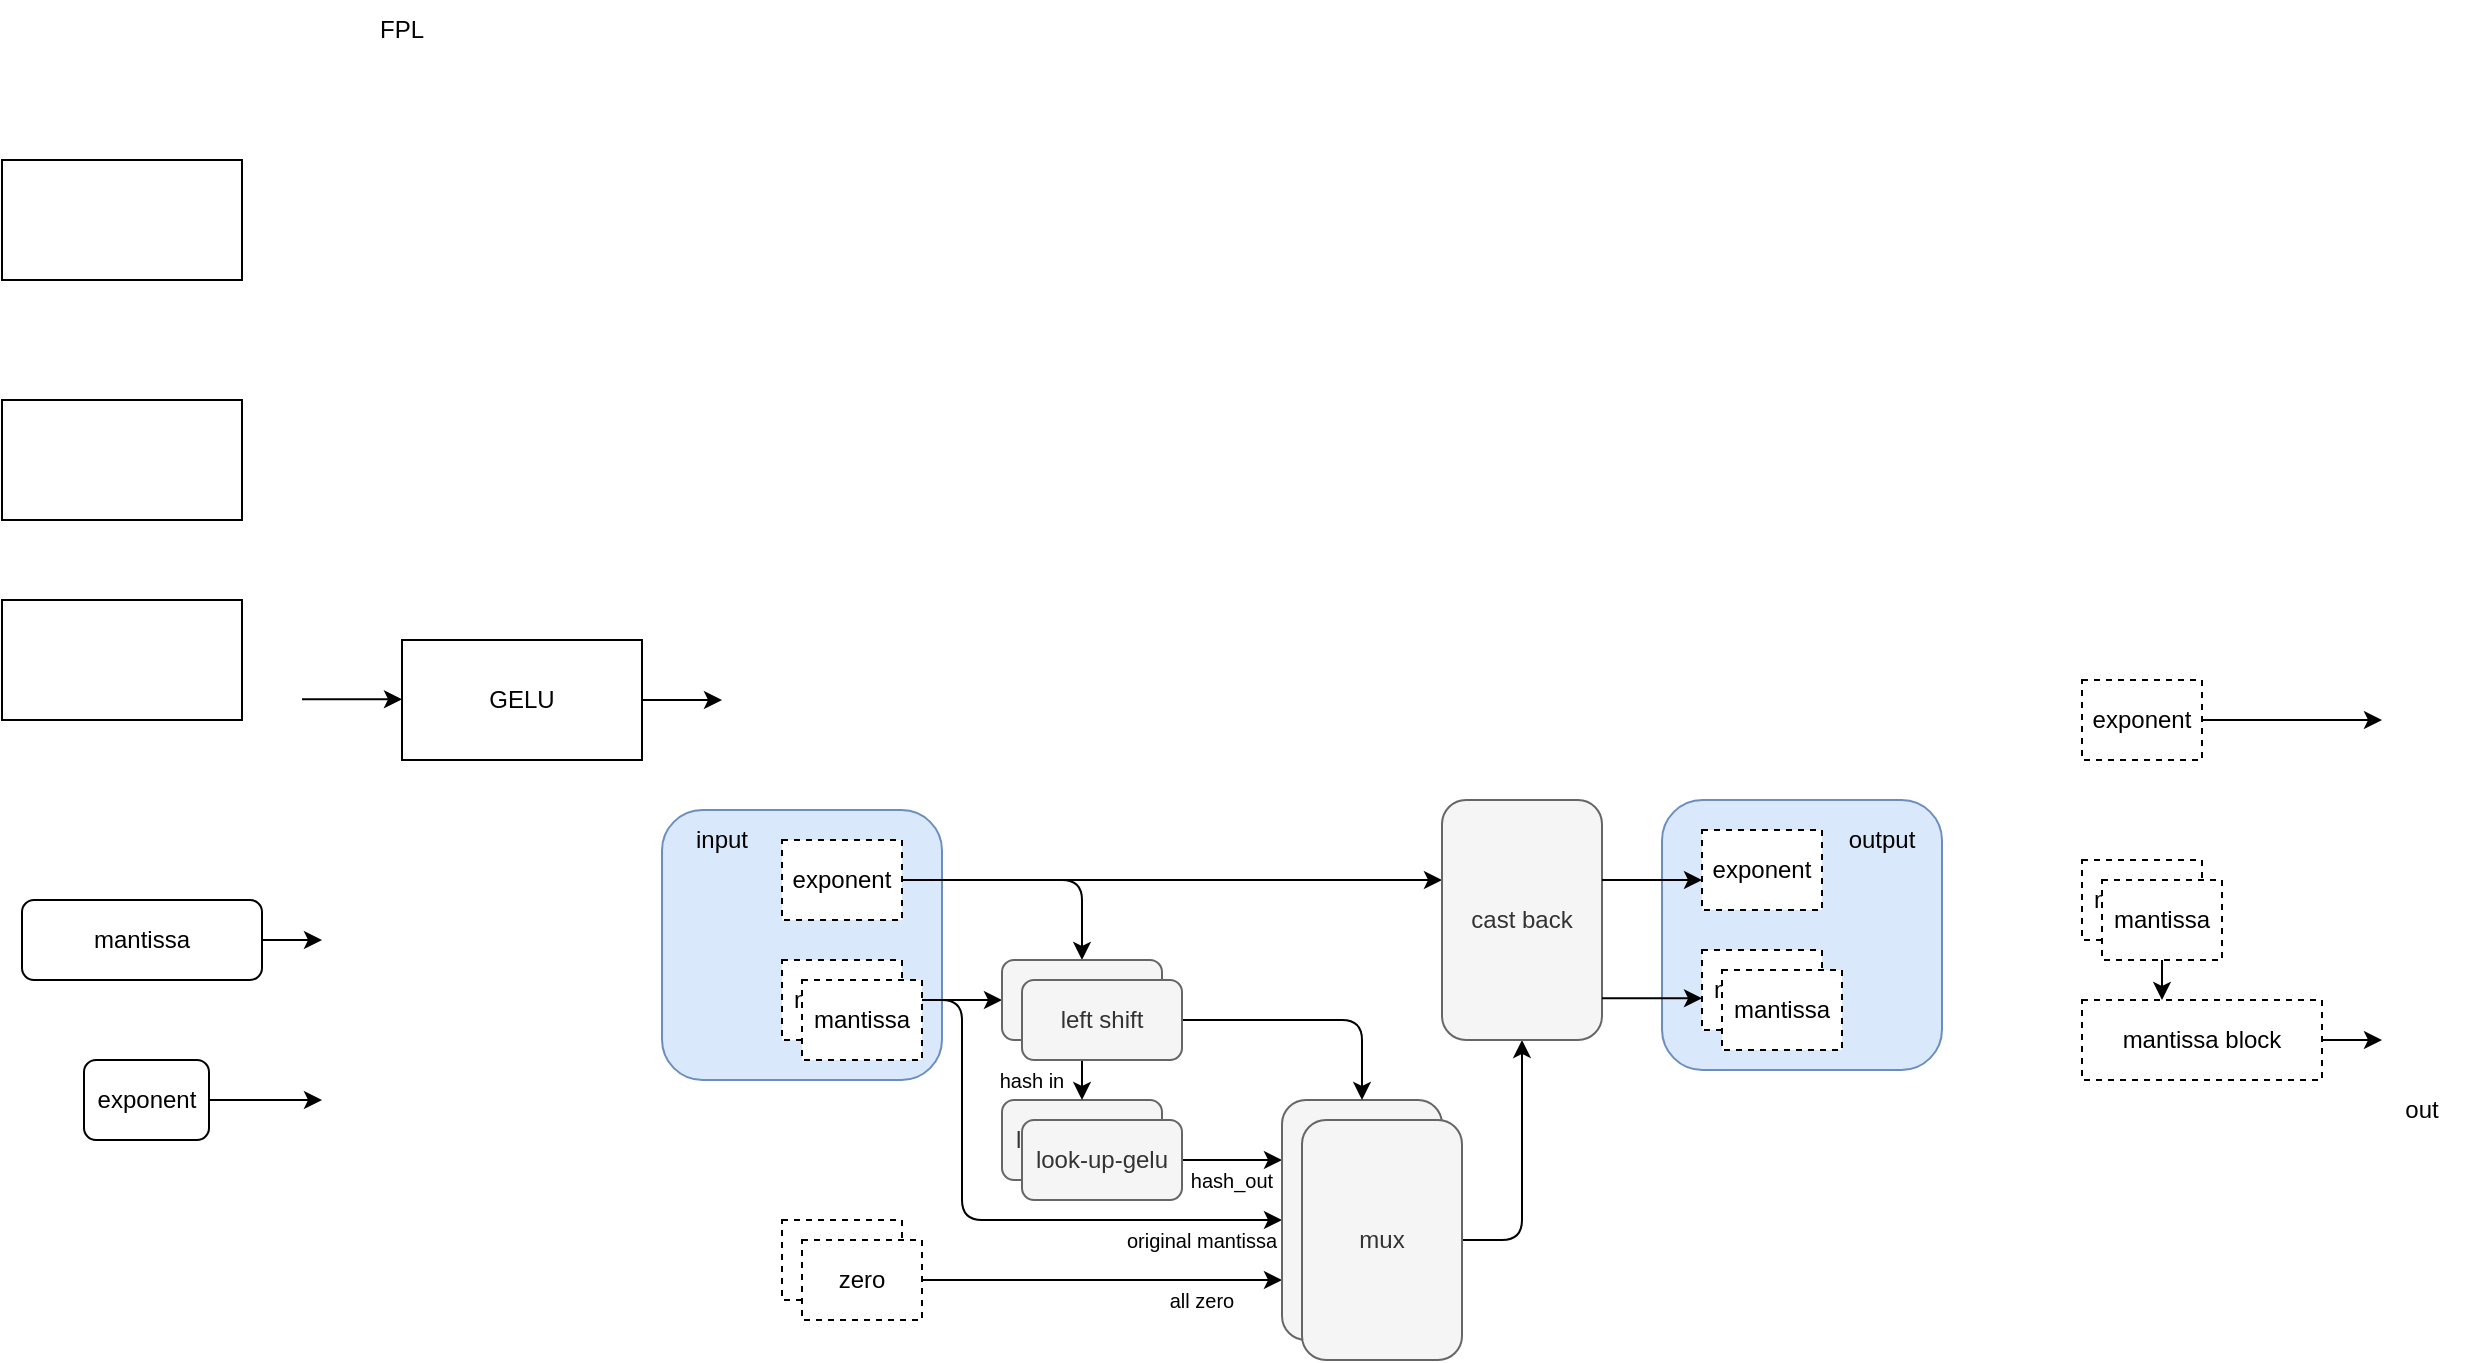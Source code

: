 <mxfile>
    <diagram id="QoES3P1-Cr2JaXmbldnu" name="Page-1">
        <mxGraphModel dx="1292" dy="682" grid="1" gridSize="10" guides="1" tooltips="1" connect="1" arrows="1" fold="1" page="1" pageScale="1" pageWidth="827" pageHeight="1169" math="0" shadow="0">
            <root>
                <mxCell id="0"/>
                <mxCell id="1" parent="0"/>
                <mxCell id="99" value="" style="rounded=1;whiteSpace=wrap;html=1;fillColor=#dae8fc;strokeColor=#6c8ebf;" parent="1" vertex="1">
                    <mxGeometry x="990" y="520" width="140" height="135" as="geometry"/>
                </mxCell>
                <mxCell id="96" value="" style="rounded=1;whiteSpace=wrap;html=1;fillColor=#dae8fc;strokeColor=#6c8ebf;" parent="1" vertex="1">
                    <mxGeometry x="490" y="525" width="140" height="135" as="geometry"/>
                </mxCell>
                <mxCell id="2" value="" style="rounded=0;whiteSpace=wrap;html=1;" parent="1" vertex="1">
                    <mxGeometry x="160" y="200" width="120" height="60" as="geometry"/>
                </mxCell>
                <mxCell id="3" value="" style="rounded=0;whiteSpace=wrap;html=1;" parent="1" vertex="1">
                    <mxGeometry x="160" y="320" width="120" height="60" as="geometry"/>
                </mxCell>
                <mxCell id="4" value="" style="rounded=0;whiteSpace=wrap;html=1;" parent="1" vertex="1">
                    <mxGeometry x="160" y="420" width="120" height="60" as="geometry"/>
                </mxCell>
                <mxCell id="12" style="edgeStyle=none;html=1;" parent="1" source="5" edge="1">
                    <mxGeometry relative="1" as="geometry">
                        <mxPoint x="520" y="470.0" as="targetPoint"/>
                    </mxGeometry>
                </mxCell>
                <mxCell id="5" value="GELU" style="rounded=0;whiteSpace=wrap;html=1;" parent="1" vertex="1">
                    <mxGeometry x="360" y="440" width="120" height="60" as="geometry"/>
                </mxCell>
                <mxCell id="9" value="FPL" style="text;strokeColor=none;align=center;fillColor=none;html=1;verticalAlign=middle;whiteSpace=wrap;rounded=0;" parent="1" vertex="1">
                    <mxGeometry x="330" y="120" width="60" height="30" as="geometry"/>
                </mxCell>
                <mxCell id="11" style="edgeStyle=none;html=1;" parent="1" edge="1">
                    <mxGeometry relative="1" as="geometry">
                        <mxPoint x="360" y="469.66" as="targetPoint"/>
                        <mxPoint x="310" y="469.66" as="sourcePoint"/>
                    </mxGeometry>
                </mxCell>
                <mxCell id="19" style="edgeStyle=none;html=1;" parent="1" source="16" edge="1">
                    <mxGeometry relative="1" as="geometry">
                        <mxPoint x="320" y="590.0" as="targetPoint"/>
                    </mxGeometry>
                </mxCell>
                <mxCell id="16" value="mantissa" style="rounded=1;whiteSpace=wrap;html=1;" parent="1" vertex="1">
                    <mxGeometry x="170" y="570" width="120" height="40" as="geometry"/>
                </mxCell>
                <mxCell id="20" style="edgeStyle=none;html=1;" parent="1" source="17" edge="1">
                    <mxGeometry relative="1" as="geometry">
                        <mxPoint x="320" y="670.0" as="targetPoint"/>
                    </mxGeometry>
                </mxCell>
                <mxCell id="17" value="exponent" style="rounded=1;whiteSpace=wrap;html=1;" parent="1" vertex="1">
                    <mxGeometry x="201" y="650" width="62.5" height="40" as="geometry"/>
                </mxCell>
                <mxCell id="28" style="edgeStyle=none;html=1;" parent="1" source="26" edge="1">
                    <mxGeometry relative="1" as="geometry">
                        <mxPoint x="660" y="620" as="targetPoint"/>
                    </mxGeometry>
                </mxCell>
                <mxCell id="80" style="edgeStyle=none;html=1;entryX=0;entryY=0.5;entryDx=0;entryDy=0;" parent="1" source="26" target="58" edge="1">
                    <mxGeometry relative="1" as="geometry">
                        <Array as="points">
                            <mxPoint x="640" y="620"/>
                            <mxPoint x="640" y="730"/>
                        </Array>
                    </mxGeometry>
                </mxCell>
                <mxCell id="26" value="mantissa" style="rounded=0;whiteSpace=wrap;html=1;dashed=1;" parent="1" vertex="1">
                    <mxGeometry x="550" y="600" width="60" height="40" as="geometry"/>
                </mxCell>
                <mxCell id="82" style="edgeStyle=none;html=1;entryX=0.5;entryY=0;entryDx=0;entryDy=0;" parent="1" source="27" target="73" edge="1">
                    <mxGeometry relative="1" as="geometry">
                        <Array as="points">
                            <mxPoint x="700" y="560"/>
                        </Array>
                    </mxGeometry>
                </mxCell>
                <mxCell id="92" style="edgeStyle=none;html=1;" parent="1" source="27" edge="1">
                    <mxGeometry relative="1" as="geometry">
                        <mxPoint x="880" y="560" as="targetPoint"/>
                    </mxGeometry>
                </mxCell>
                <mxCell id="27" value="exponent" style="rounded=0;whiteSpace=wrap;html=1;dashed=1;" parent="1" vertex="1">
                    <mxGeometry x="550" y="540" width="60" height="40" as="geometry"/>
                </mxCell>
                <mxCell id="35" value="zero" style="rounded=0;whiteSpace=wrap;html=1;dashed=1;" parent="1" vertex="1">
                    <mxGeometry x="550" y="730" width="60" height="40" as="geometry"/>
                </mxCell>
                <mxCell id="39" value="look-up-gelu" style="rounded=1;whiteSpace=wrap;html=1;fillColor=#f5f5f5;fontColor=#333333;strokeColor=#666666;" parent="1" vertex="1">
                    <mxGeometry x="660" y="670" width="80" height="40" as="geometry"/>
                </mxCell>
                <mxCell id="42" value="hash in" style="text;strokeColor=none;align=center;fillColor=none;html=1;verticalAlign=middle;whiteSpace=wrap;rounded=0;fontSize=10;" parent="1" vertex="1">
                    <mxGeometry x="650" y="650" width="50" height="20" as="geometry"/>
                </mxCell>
                <mxCell id="44" value="hash_out" style="text;strokeColor=none;align=center;fillColor=none;html=1;verticalAlign=middle;whiteSpace=wrap;rounded=0;fontSize=10;" parent="1" vertex="1">
                    <mxGeometry x="750" y="700" width="50" height="20" as="geometry"/>
                </mxCell>
                <mxCell id="49" value="original mantissa" style="text;strokeColor=none;align=center;fillColor=none;html=1;verticalAlign=middle;whiteSpace=wrap;rounded=0;fontSize=10;" parent="1" vertex="1">
                    <mxGeometry x="720" y="730" width="80" height="20" as="geometry"/>
                </mxCell>
                <mxCell id="52" value="mantissa" style="rounded=0;whiteSpace=wrap;html=1;dashed=1;" parent="1" vertex="1">
                    <mxGeometry x="560" y="610" width="60" height="40" as="geometry"/>
                </mxCell>
                <mxCell id="79" style="edgeStyle=none;html=1;entryX=0;entryY=0.75;entryDx=0;entryDy=0;" parent="1" source="54" target="58" edge="1">
                    <mxGeometry relative="1" as="geometry"/>
                </mxCell>
                <mxCell id="54" value="zero" style="rounded=0;whiteSpace=wrap;html=1;dashed=1;" parent="1" vertex="1">
                    <mxGeometry x="560" y="740" width="60" height="40" as="geometry"/>
                </mxCell>
                <mxCell id="78" style="edgeStyle=none;html=1;entryX=0;entryY=0.25;entryDx=0;entryDy=0;" parent="1" source="56" target="58" edge="1">
                    <mxGeometry relative="1" as="geometry">
                        <mxPoint x="770" y="700" as="targetPoint"/>
                    </mxGeometry>
                </mxCell>
                <mxCell id="56" value="look-up-gelu" style="rounded=1;whiteSpace=wrap;html=1;fillColor=#f5f5f5;fontColor=#333333;strokeColor=#666666;" parent="1" vertex="1">
                    <mxGeometry x="670" y="680" width="80" height="40" as="geometry"/>
                </mxCell>
                <mxCell id="58" value="mux" style="rounded=1;whiteSpace=wrap;html=1;fillColor=#f5f5f5;fontColor=#333333;strokeColor=#666666;" parent="1" vertex="1">
                    <mxGeometry x="800" y="670" width="80" height="120" as="geometry"/>
                </mxCell>
                <mxCell id="87" style="edgeStyle=none;html=1;" parent="1" source="61" edge="1">
                    <mxGeometry relative="1" as="geometry">
                        <mxPoint x="920" y="640" as="targetPoint"/>
                        <Array as="points">
                            <mxPoint x="920" y="740"/>
                        </Array>
                    </mxGeometry>
                </mxCell>
                <mxCell id="61" value="mux" style="rounded=1;whiteSpace=wrap;html=1;fillColor=#f5f5f5;fontColor=#333333;strokeColor=#666666;" parent="1" vertex="1">
                    <mxGeometry x="810" y="680" width="80" height="120" as="geometry"/>
                </mxCell>
                <mxCell id="62" value="mantissa" style="rounded=0;whiteSpace=wrap;html=1;dashed=1;" parent="1" vertex="1">
                    <mxGeometry x="1200" y="550" width="60" height="40" as="geometry"/>
                </mxCell>
                <mxCell id="66" style="edgeStyle=none;html=1;" parent="1" source="63" edge="1">
                    <mxGeometry relative="1" as="geometry">
                        <mxPoint x="1240" y="620" as="targetPoint"/>
                    </mxGeometry>
                </mxCell>
                <mxCell id="63" value="mantissa" style="rounded=0;whiteSpace=wrap;html=1;dashed=1;" parent="1" vertex="1">
                    <mxGeometry x="1210" y="560" width="60" height="40" as="geometry"/>
                </mxCell>
                <mxCell id="69" style="edgeStyle=none;html=1;" parent="1" source="65" edge="1">
                    <mxGeometry relative="1" as="geometry">
                        <mxPoint x="1350" y="480" as="targetPoint"/>
                    </mxGeometry>
                </mxCell>
                <mxCell id="65" value="exponent" style="rounded=0;whiteSpace=wrap;html=1;dashed=1;" parent="1" vertex="1">
                    <mxGeometry x="1200" y="460" width="60" height="40" as="geometry"/>
                </mxCell>
                <mxCell id="68" style="edgeStyle=none;html=1;" parent="1" source="67" edge="1">
                    <mxGeometry relative="1" as="geometry">
                        <mxPoint x="1350" y="640" as="targetPoint"/>
                    </mxGeometry>
                </mxCell>
                <mxCell id="67" value="mantissa block" style="rounded=0;whiteSpace=wrap;html=1;dashed=1;" parent="1" vertex="1">
                    <mxGeometry x="1200" y="620" width="120" height="40" as="geometry"/>
                </mxCell>
                <mxCell id="70" value="out" style="text;strokeColor=none;align=center;fillColor=none;html=1;verticalAlign=middle;whiteSpace=wrap;rounded=0;" parent="1" vertex="1">
                    <mxGeometry x="1340" y="660" width="60" height="30" as="geometry"/>
                </mxCell>
                <mxCell id="86" value="" style="edgeStyle=none;html=1;entryX=0.5;entryY=0;entryDx=0;entryDy=0;" parent="1" source="73" target="39" edge="1">
                    <mxGeometry relative="1" as="geometry"/>
                </mxCell>
                <mxCell id="73" value="left shift" style="rounded=1;whiteSpace=wrap;html=1;fillColor=#f5f5f5;fontColor=#333333;strokeColor=#666666;" parent="1" vertex="1">
                    <mxGeometry x="660" y="600" width="80" height="40" as="geometry"/>
                </mxCell>
                <mxCell id="81" style="edgeStyle=none;html=1;entryX=0.5;entryY=0;entryDx=0;entryDy=0;" parent="1" source="74" target="58" edge="1">
                    <mxGeometry relative="1" as="geometry">
                        <Array as="points">
                            <mxPoint x="840" y="630"/>
                        </Array>
                    </mxGeometry>
                </mxCell>
                <mxCell id="74" value="left shift" style="rounded=1;whiteSpace=wrap;html=1;fillColor=#f5f5f5;fontColor=#333333;strokeColor=#666666;" parent="1" vertex="1">
                    <mxGeometry x="670" y="610" width="80" height="40" as="geometry"/>
                </mxCell>
                <mxCell id="85" value="all zero" style="text;strokeColor=none;align=center;fillColor=none;html=1;verticalAlign=middle;whiteSpace=wrap;rounded=0;fontSize=10;" parent="1" vertex="1">
                    <mxGeometry x="720" y="760" width="80" height="20" as="geometry"/>
                </mxCell>
                <mxCell id="97" value="input" style="text;strokeColor=none;align=center;fillColor=none;html=1;verticalAlign=middle;whiteSpace=wrap;rounded=0;" parent="1" vertex="1">
                    <mxGeometry x="490" y="525" width="60" height="30" as="geometry"/>
                </mxCell>
                <mxCell id="100" value="output" style="text;strokeColor=none;align=center;fillColor=none;html=1;verticalAlign=middle;whiteSpace=wrap;rounded=0;" parent="1" vertex="1">
                    <mxGeometry x="1070" y="525" width="60" height="30" as="geometry"/>
                </mxCell>
                <mxCell id="103" value="exponent" style="rounded=0;whiteSpace=wrap;html=1;dashed=1;" parent="1" vertex="1">
                    <mxGeometry x="1010" y="535" width="60" height="40" as="geometry"/>
                </mxCell>
                <mxCell id="104" value="mantissa" style="rounded=0;whiteSpace=wrap;html=1;dashed=1;" parent="1" vertex="1">
                    <mxGeometry x="1010" y="595" width="60" height="40" as="geometry"/>
                </mxCell>
                <mxCell id="105" value="mantissa" style="rounded=0;whiteSpace=wrap;html=1;dashed=1;" parent="1" vertex="1">
                    <mxGeometry x="1020" y="605" width="60" height="40" as="geometry"/>
                </mxCell>
                <mxCell id="107" value="cast back" style="rounded=1;whiteSpace=wrap;html=1;fillColor=#f5f5f5;fontColor=#333333;strokeColor=#666666;" parent="1" vertex="1">
                    <mxGeometry x="880" y="520" width="80" height="120" as="geometry"/>
                </mxCell>
                <mxCell id="109" style="edgeStyle=none;html=1;" parent="1" edge="1">
                    <mxGeometry relative="1" as="geometry">
                        <mxPoint x="1010.0" y="560.0" as="targetPoint"/>
                        <mxPoint x="960.0" y="560.0" as="sourcePoint"/>
                        <Array as="points">
                            <mxPoint x="990" y="560"/>
                        </Array>
                    </mxGeometry>
                </mxCell>
                <mxCell id="110" style="edgeStyle=none;html=1;" parent="1" edge="1">
                    <mxGeometry relative="1" as="geometry">
                        <mxPoint x="1010.0" y="619.17" as="targetPoint"/>
                        <mxPoint x="960.0" y="619.17" as="sourcePoint"/>
                        <Array as="points">
                            <mxPoint x="990" y="619.17"/>
                        </Array>
                    </mxGeometry>
                </mxCell>
            </root>
        </mxGraphModel>
    </diagram>
</mxfile>